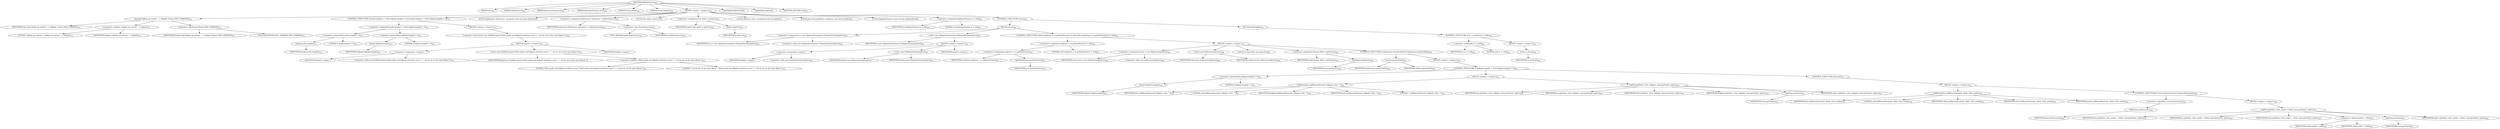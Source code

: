 digraph "addZipEntries" {  
"1132" [label = <(METHOD,addZipEntries)<SUB>507</SUB>> ]
"49" [label = <(PARAM,this)<SUB>507</SUB>> ]
"1133" [label = <(PARAM,ZipFileSet fs)<SUB>507</SUB>> ]
"1134" [label = <(PARAM,DirectoryScanner ds)<SUB>507</SUB>> ]
"1135" [label = <(PARAM,ZipOutputStream zOut)<SUB>508</SUB>> ]
"1136" [label = <(PARAM,String prefix)<SUB>508</SUB>> ]
"1137" [label = <(PARAM,String fullpath)<SUB>509</SUB>> ]
"1138" [label = <(BLOCK,&lt;empty&gt;,&lt;empty&gt;)<SUB>510</SUB>> ]
"1139" [label = <(log,log(&quot;adding zip entries: &quot; + fullpath, Project.MSG_VERBOSE))<SUB>511</SUB>> ]
"48" [label = <(IDENTIFIER,this,log(&quot;adding zip entries: &quot; + fullpath, Project.MSG_VERBOSE))<SUB>511</SUB>> ]
"1140" [label = <(&lt;operator&gt;.addition,&quot;adding zip entries: &quot; + fullpath)<SUB>511</SUB>> ]
"1141" [label = <(LITERAL,&quot;adding zip entries: &quot;,&quot;adding zip entries: &quot; + fullpath)<SUB>511</SUB>> ]
"1142" [label = <(IDENTIFIER,fullpath,&quot;adding zip entries: &quot; + fullpath)<SUB>511</SUB>> ]
"1143" [label = <(&lt;operator&gt;.fieldAccess,Project.MSG_VERBOSE)<SUB>511</SUB>> ]
"1144" [label = <(IDENTIFIER,Project,log(&quot;adding zip entries: &quot; + fullpath, Project.MSG_VERBOSE))<SUB>511</SUB>> ]
"1145" [label = <(FIELD_IDENTIFIER,MSG_VERBOSE,MSG_VERBOSE)<SUB>511</SUB>> ]
"1146" [label = <(CONTROL_STRUCTURE,if (prefix.length() &gt; 0 &amp;&amp; fullpath.length() &gt; 0),if (prefix.length() &gt; 0 &amp;&amp; fullpath.length() &gt; 0))<SUB>513</SUB>> ]
"1147" [label = <(&lt;operator&gt;.logicalAnd,prefix.length() &gt; 0 &amp;&amp; fullpath.length() &gt; 0)<SUB>513</SUB>> ]
"1148" [label = <(&lt;operator&gt;.greaterThan,prefix.length() &gt; 0)<SUB>513</SUB>> ]
"1149" [label = <(length,prefix.length())<SUB>513</SUB>> ]
"1150" [label = <(IDENTIFIER,prefix,prefix.length())<SUB>513</SUB>> ]
"1151" [label = <(LITERAL,0,prefix.length() &gt; 0)<SUB>513</SUB>> ]
"1152" [label = <(&lt;operator&gt;.greaterThan,fullpath.length() &gt; 0)<SUB>513</SUB>> ]
"1153" [label = <(length,fullpath.length())<SUB>513</SUB>> ]
"1154" [label = <(IDENTIFIER,fullpath,fullpath.length())<SUB>513</SUB>> ]
"1155" [label = <(LITERAL,0,fullpath.length() &gt; 0)<SUB>513</SUB>> ]
"1156" [label = <(BLOCK,&lt;empty&gt;,&lt;empty&gt;)<SUB>513</SUB>> ]
"1157" [label = <(&lt;operator&gt;.throw,throw new BuildException(&quot;Both prefix and fullpath attributes must&quot; + &quot; not be set on the same fileset.&quot;);)<SUB>514</SUB>> ]
"1158" [label = <(BLOCK,&lt;empty&gt;,&lt;empty&gt;)<SUB>514</SUB>> ]
"1159" [label = <(&lt;operator&gt;.assignment,&lt;empty&gt;)> ]
"1160" [label = <(IDENTIFIER,$obj23,&lt;empty&gt;)> ]
"1161" [label = <(&lt;operator&gt;.alloc,new BuildException(&quot;Both prefix and fullpath attributes must&quot; + &quot; not be set on the same fileset.&quot;))<SUB>514</SUB>> ]
"1162" [label = <(&lt;init&gt;,new BuildException(&quot;Both prefix and fullpath attributes must&quot; + &quot; not be set on the same fileset.&quot;))<SUB>514</SUB>> ]
"1163" [label = <(IDENTIFIER,$obj23,new BuildException(&quot;Both prefix and fullpath attributes must&quot; + &quot; not be set on the same fileset.&quot;))> ]
"1164" [label = <(&lt;operator&gt;.addition,&quot;Both prefix and fullpath attributes must&quot; + &quot; not be set on the same fileset.&quot;)<SUB>514</SUB>> ]
"1165" [label = <(LITERAL,&quot;Both prefix and fullpath attributes must&quot;,&quot;Both prefix and fullpath attributes must&quot; + &quot; not be set on the same fileset.&quot;)<SUB>514</SUB>> ]
"1166" [label = <(LITERAL,&quot; not be set on the same fileset.&quot;,&quot;Both prefix and fullpath attributes must&quot; + &quot; not be set on the same fileset.&quot;)<SUB>515</SUB>> ]
"1167" [label = <(IDENTIFIER,$obj23,&lt;empty&gt;)> ]
"1168" [label = <(LOCAL,ZipScanner zipScanner: org.apache.tools.ant.types.ZipScanner)> ]
"1169" [label = <(&lt;operator&gt;.assignment,ZipScanner zipScanner = (ZipScanner) ds)<SUB>518</SUB>> ]
"1170" [label = <(IDENTIFIER,zipScanner,ZipScanner zipScanner = (ZipScanner) ds)<SUB>518</SUB>> ]
"1171" [label = <(&lt;operator&gt;.cast,(ZipScanner) ds)<SUB>518</SUB>> ]
"1172" [label = <(TYPE_REF,ZipScanner,ZipScanner)<SUB>518</SUB>> ]
"1173" [label = <(IDENTIFIER,ds,(ZipScanner) ds)<SUB>518</SUB>> ]
"1174" [label = <(LOCAL,File zipSrc: java.io.File)> ]
"1175" [label = <(&lt;operator&gt;.assignment,File zipSrc = getSrc())<SUB>519</SUB>> ]
"1176" [label = <(IDENTIFIER,zipSrc,File zipSrc = getSrc())<SUB>519</SUB>> ]
"1177" [label = <(getSrc,getSrc())<SUB>519</SUB>> ]
"1178" [label = <(IDENTIFIER,fs,getSrc())<SUB>519</SUB>> ]
"53" [label = <(LOCAL,ZipEntry entry: org.apache.tools.zip.ZipEntry)> ]
"1179" [label = <(LOCAL,java.util.zip.ZipEntry origEntry: java.util.zip.ZipEntry)> ]
"51" [label = <(LOCAL,ZipInputStream in: java.util.zip.ZipInputStream)> ]
"1180" [label = <(&lt;operator&gt;.assignment,ZipInputStream in = null)<SUB>523</SUB>> ]
"1181" [label = <(IDENTIFIER,in,ZipInputStream in = null)<SUB>523</SUB>> ]
"1182" [label = <(LITERAL,null,ZipInputStream in = null)<SUB>523</SUB>> ]
"1183" [label = <(CONTROL_STRUCTURE,try,try)<SUB>524</SUB>> ]
"1184" [label = <(BLOCK,try,try)<SUB>524</SUB>> ]
"1185" [label = <(&lt;operator&gt;.assignment,in = new ZipInputStream(new FileInputStream(zipSrc)))<SUB>525</SUB>> ]
"1186" [label = <(IDENTIFIER,in,in = new ZipInputStream(new FileInputStream(zipSrc)))<SUB>525</SUB>> ]
"1187" [label = <(&lt;operator&gt;.alloc,new ZipInputStream(new FileInputStream(zipSrc)))<SUB>525</SUB>> ]
"1188" [label = <(&lt;init&gt;,new ZipInputStream(new FileInputStream(zipSrc)))<SUB>525</SUB>> ]
"50" [label = <(IDENTIFIER,in,new ZipInputStream(new FileInputStream(zipSrc)))<SUB>525</SUB>> ]
"1189" [label = <(BLOCK,&lt;empty&gt;,&lt;empty&gt;)<SUB>525</SUB>> ]
"1190" [label = <(&lt;operator&gt;.assignment,&lt;empty&gt;)> ]
"1191" [label = <(IDENTIFIER,$obj24,&lt;empty&gt;)> ]
"1192" [label = <(&lt;operator&gt;.alloc,new FileInputStream(zipSrc))<SUB>525</SUB>> ]
"1193" [label = <(&lt;init&gt;,new FileInputStream(zipSrc))<SUB>525</SUB>> ]
"1194" [label = <(IDENTIFIER,$obj24,new FileInputStream(zipSrc))> ]
"1195" [label = <(IDENTIFIER,zipSrc,new FileInputStream(zipSrc))<SUB>525</SUB>> ]
"1196" [label = <(IDENTIFIER,$obj24,&lt;empty&gt;)> ]
"1197" [label = <(CONTROL_STRUCTURE,while ((origEntry = in.getNextEntry()) != null),while ((origEntry = in.getNextEntry()) != null))<SUB>527</SUB>> ]
"1198" [label = <(&lt;operator&gt;.notEquals,(origEntry = in.getNextEntry()) != null)<SUB>527</SUB>> ]
"1199" [label = <(&lt;operator&gt;.assignment,origEntry = in.getNextEntry())<SUB>527</SUB>> ]
"1200" [label = <(IDENTIFIER,origEntry,origEntry = in.getNextEntry())<SUB>527</SUB>> ]
"1201" [label = <(getNextEntry,in.getNextEntry())<SUB>527</SUB>> ]
"1202" [label = <(IDENTIFIER,in,in.getNextEntry())<SUB>527</SUB>> ]
"1203" [label = <(LITERAL,null,(origEntry = in.getNextEntry()) != null)<SUB>527</SUB>> ]
"1204" [label = <(BLOCK,&lt;empty&gt;,&lt;empty&gt;)<SUB>527</SUB>> ]
"1205" [label = <(&lt;operator&gt;.assignment,entry = new ZipEntry(origEntry))<SUB>528</SUB>> ]
"1206" [label = <(IDENTIFIER,entry,entry = new ZipEntry(origEntry))<SUB>528</SUB>> ]
"1207" [label = <(&lt;operator&gt;.alloc,new ZipEntry(origEntry))<SUB>528</SUB>> ]
"1208" [label = <(&lt;init&gt;,new ZipEntry(origEntry))<SUB>528</SUB>> ]
"52" [label = <(IDENTIFIER,entry,new ZipEntry(origEntry))<SUB>528</SUB>> ]
"1209" [label = <(IDENTIFIER,origEntry,new ZipEntry(origEntry))<SUB>528</SUB>> ]
"1210" [label = <(LOCAL,String vPath: java.lang.String)> ]
"1211" [label = <(&lt;operator&gt;.assignment,String vPath = getName())<SUB>529</SUB>> ]
"1212" [label = <(IDENTIFIER,vPath,String vPath = getName())<SUB>529</SUB>> ]
"1213" [label = <(getName,getName())<SUB>529</SUB>> ]
"1214" [label = <(IDENTIFIER,entry,getName())<SUB>529</SUB>> ]
"1215" [label = <(CONTROL_STRUCTURE,if (zipScanner.match(vPath)),if (zipScanner.match(vPath)))<SUB>530</SUB>> ]
"1216" [label = <(match,match(vPath))<SUB>530</SUB>> ]
"1217" [label = <(IDENTIFIER,zipScanner,match(vPath))<SUB>530</SUB>> ]
"1218" [label = <(IDENTIFIER,vPath,match(vPath))<SUB>530</SUB>> ]
"1219" [label = <(BLOCK,&lt;empty&gt;,&lt;empty&gt;)<SUB>530</SUB>> ]
"1220" [label = <(CONTROL_STRUCTURE,if (fullpath.length() &gt; 0),if (fullpath.length() &gt; 0))<SUB>531</SUB>> ]
"1221" [label = <(&lt;operator&gt;.greaterThan,fullpath.length() &gt; 0)<SUB>531</SUB>> ]
"1222" [label = <(length,fullpath.length())<SUB>531</SUB>> ]
"1223" [label = <(IDENTIFIER,fullpath,fullpath.length())<SUB>531</SUB>> ]
"1224" [label = <(LITERAL,0,fullpath.length() &gt; 0)<SUB>531</SUB>> ]
"1225" [label = <(BLOCK,&lt;empty&gt;,&lt;empty&gt;)<SUB>531</SUB>> ]
"1226" [label = <(addParentDirs,addParentDirs(null, fullpath, zOut, &quot;&quot;))<SUB>532</SUB>> ]
"54" [label = <(IDENTIFIER,this,addParentDirs(null, fullpath, zOut, &quot;&quot;))<SUB>532</SUB>> ]
"1227" [label = <(LITERAL,null,addParentDirs(null, fullpath, zOut, &quot;&quot;))<SUB>532</SUB>> ]
"1228" [label = <(IDENTIFIER,fullpath,addParentDirs(null, fullpath, zOut, &quot;&quot;))<SUB>532</SUB>> ]
"1229" [label = <(IDENTIFIER,zOut,addParentDirs(null, fullpath, zOut, &quot;&quot;))<SUB>532</SUB>> ]
"1230" [label = <(LITERAL,&quot;&quot;,addParentDirs(null, fullpath, zOut, &quot;&quot;))<SUB>532</SUB>> ]
"1231" [label = <(zipFile,zipFile(in, zOut, fullpath, entry.getTime(), zipSrc))<SUB>533</SUB>> ]
"55" [label = <(IDENTIFIER,this,zipFile(in, zOut, fullpath, entry.getTime(), zipSrc))<SUB>533</SUB>> ]
"1232" [label = <(IDENTIFIER,in,zipFile(in, zOut, fullpath, entry.getTime(), zipSrc))<SUB>533</SUB>> ]
"1233" [label = <(IDENTIFIER,zOut,zipFile(in, zOut, fullpath, entry.getTime(), zipSrc))<SUB>533</SUB>> ]
"1234" [label = <(IDENTIFIER,fullpath,zipFile(in, zOut, fullpath, entry.getTime(), zipSrc))<SUB>533</SUB>> ]
"1235" [label = <(getTime,getTime())<SUB>533</SUB>> ]
"1236" [label = <(IDENTIFIER,entry,getTime())<SUB>533</SUB>> ]
"1237" [label = <(IDENTIFIER,zipSrc,zipFile(in, zOut, fullpath, entry.getTime(), zipSrc))<SUB>533</SUB>> ]
"1238" [label = <(CONTROL_STRUCTURE,else,else)<SUB>534</SUB>> ]
"1239" [label = <(BLOCK,&lt;empty&gt;,&lt;empty&gt;)<SUB>534</SUB>> ]
"1240" [label = <(addParentDirs,addParentDirs(null, vPath, zOut, prefix))<SUB>535</SUB>> ]
"56" [label = <(IDENTIFIER,this,addParentDirs(null, vPath, zOut, prefix))<SUB>535</SUB>> ]
"1241" [label = <(LITERAL,null,addParentDirs(null, vPath, zOut, prefix))<SUB>535</SUB>> ]
"1242" [label = <(IDENTIFIER,vPath,addParentDirs(null, vPath, zOut, prefix))<SUB>535</SUB>> ]
"1243" [label = <(IDENTIFIER,zOut,addParentDirs(null, vPath, zOut, prefix))<SUB>535</SUB>> ]
"1244" [label = <(IDENTIFIER,prefix,addParentDirs(null, vPath, zOut, prefix))<SUB>535</SUB>> ]
"1245" [label = <(CONTROL_STRUCTURE,if (!entry.isDirectory()),if (!entry.isDirectory()))<SUB>536</SUB>> ]
"1246" [label = <(&lt;operator&gt;.logicalNot,!entry.isDirectory())<SUB>536</SUB>> ]
"1247" [label = <(isDirectory,isDirectory())<SUB>536</SUB>> ]
"1248" [label = <(IDENTIFIER,entry,isDirectory())<SUB>536</SUB>> ]
"1249" [label = <(BLOCK,&lt;empty&gt;,&lt;empty&gt;)<SUB>536</SUB>> ]
"1250" [label = <(zipFile,zipFile(in, zOut, prefix + vPath, entry.getTime(), zipSrc))<SUB>537</SUB>> ]
"57" [label = <(IDENTIFIER,this,zipFile(in, zOut, prefix + vPath, entry.getTime(), zipSrc))<SUB>537</SUB>> ]
"1251" [label = <(IDENTIFIER,in,zipFile(in, zOut, prefix + vPath, entry.getTime(), zipSrc))<SUB>537</SUB>> ]
"1252" [label = <(IDENTIFIER,zOut,zipFile(in, zOut, prefix + vPath, entry.getTime(), zipSrc))<SUB>537</SUB>> ]
"1253" [label = <(&lt;operator&gt;.addition,prefix + vPath)<SUB>537</SUB>> ]
"1254" [label = <(IDENTIFIER,prefix,prefix + vPath)<SUB>537</SUB>> ]
"1255" [label = <(IDENTIFIER,vPath,prefix + vPath)<SUB>537</SUB>> ]
"1256" [label = <(getTime,getTime())<SUB>537</SUB>> ]
"1257" [label = <(IDENTIFIER,entry,getTime())<SUB>537</SUB>> ]
"1258" [label = <(IDENTIFIER,zipSrc,zipFile(in, zOut, prefix + vPath, entry.getTime(), zipSrc))<SUB>538</SUB>> ]
"1259" [label = <(BLOCK,finally,finally)<SUB>543</SUB>> ]
"1260" [label = <(CONTROL_STRUCTURE,if (in != null),if (in != null))<SUB>544</SUB>> ]
"1261" [label = <(&lt;operator&gt;.notEquals,in != null)<SUB>544</SUB>> ]
"1262" [label = <(IDENTIFIER,in,in != null)<SUB>544</SUB>> ]
"1263" [label = <(LITERAL,null,in != null)<SUB>544</SUB>> ]
"1264" [label = <(BLOCK,&lt;empty&gt;,&lt;empty&gt;)<SUB>544</SUB>> ]
"1265" [label = <(close,in.close())<SUB>545</SUB>> ]
"1266" [label = <(IDENTIFIER,in,in.close())<SUB>545</SUB>> ]
"1267" [label = <(MODIFIER,PROTECTED)> ]
"1268" [label = <(MODIFIER,VIRTUAL)> ]
"1269" [label = <(METHOD_RETURN,void)<SUB>507</SUB>> ]
  "1132" -> "49" 
  "1132" -> "1133" 
  "1132" -> "1134" 
  "1132" -> "1135" 
  "1132" -> "1136" 
  "1132" -> "1137" 
  "1132" -> "1138" 
  "1132" -> "1267" 
  "1132" -> "1268" 
  "1132" -> "1269" 
  "1138" -> "1139" 
  "1138" -> "1146" 
  "1138" -> "1168" 
  "1138" -> "1169" 
  "1138" -> "1174" 
  "1138" -> "1175" 
  "1138" -> "53" 
  "1138" -> "1179" 
  "1138" -> "51" 
  "1138" -> "1180" 
  "1138" -> "1183" 
  "1139" -> "48" 
  "1139" -> "1140" 
  "1139" -> "1143" 
  "1140" -> "1141" 
  "1140" -> "1142" 
  "1143" -> "1144" 
  "1143" -> "1145" 
  "1146" -> "1147" 
  "1146" -> "1156" 
  "1147" -> "1148" 
  "1147" -> "1152" 
  "1148" -> "1149" 
  "1148" -> "1151" 
  "1149" -> "1150" 
  "1152" -> "1153" 
  "1152" -> "1155" 
  "1153" -> "1154" 
  "1156" -> "1157" 
  "1157" -> "1158" 
  "1158" -> "1159" 
  "1158" -> "1162" 
  "1158" -> "1167" 
  "1159" -> "1160" 
  "1159" -> "1161" 
  "1162" -> "1163" 
  "1162" -> "1164" 
  "1164" -> "1165" 
  "1164" -> "1166" 
  "1169" -> "1170" 
  "1169" -> "1171" 
  "1171" -> "1172" 
  "1171" -> "1173" 
  "1175" -> "1176" 
  "1175" -> "1177" 
  "1177" -> "1178" 
  "1180" -> "1181" 
  "1180" -> "1182" 
  "1183" -> "1184" 
  "1183" -> "1259" 
  "1184" -> "1185" 
  "1184" -> "1188" 
  "1184" -> "1197" 
  "1185" -> "1186" 
  "1185" -> "1187" 
  "1188" -> "50" 
  "1188" -> "1189" 
  "1189" -> "1190" 
  "1189" -> "1193" 
  "1189" -> "1196" 
  "1190" -> "1191" 
  "1190" -> "1192" 
  "1193" -> "1194" 
  "1193" -> "1195" 
  "1197" -> "1198" 
  "1197" -> "1204" 
  "1198" -> "1199" 
  "1198" -> "1203" 
  "1199" -> "1200" 
  "1199" -> "1201" 
  "1201" -> "1202" 
  "1204" -> "1205" 
  "1204" -> "1208" 
  "1204" -> "1210" 
  "1204" -> "1211" 
  "1204" -> "1215" 
  "1205" -> "1206" 
  "1205" -> "1207" 
  "1208" -> "52" 
  "1208" -> "1209" 
  "1211" -> "1212" 
  "1211" -> "1213" 
  "1213" -> "1214" 
  "1215" -> "1216" 
  "1215" -> "1219" 
  "1216" -> "1217" 
  "1216" -> "1218" 
  "1219" -> "1220" 
  "1220" -> "1221" 
  "1220" -> "1225" 
  "1220" -> "1238" 
  "1221" -> "1222" 
  "1221" -> "1224" 
  "1222" -> "1223" 
  "1225" -> "1226" 
  "1225" -> "1231" 
  "1226" -> "54" 
  "1226" -> "1227" 
  "1226" -> "1228" 
  "1226" -> "1229" 
  "1226" -> "1230" 
  "1231" -> "55" 
  "1231" -> "1232" 
  "1231" -> "1233" 
  "1231" -> "1234" 
  "1231" -> "1235" 
  "1231" -> "1237" 
  "1235" -> "1236" 
  "1238" -> "1239" 
  "1239" -> "1240" 
  "1239" -> "1245" 
  "1240" -> "56" 
  "1240" -> "1241" 
  "1240" -> "1242" 
  "1240" -> "1243" 
  "1240" -> "1244" 
  "1245" -> "1246" 
  "1245" -> "1249" 
  "1246" -> "1247" 
  "1247" -> "1248" 
  "1249" -> "1250" 
  "1250" -> "57" 
  "1250" -> "1251" 
  "1250" -> "1252" 
  "1250" -> "1253" 
  "1250" -> "1256" 
  "1250" -> "1258" 
  "1253" -> "1254" 
  "1253" -> "1255" 
  "1256" -> "1257" 
  "1259" -> "1260" 
  "1260" -> "1261" 
  "1260" -> "1264" 
  "1261" -> "1262" 
  "1261" -> "1263" 
  "1264" -> "1265" 
  "1265" -> "1266" 
}
